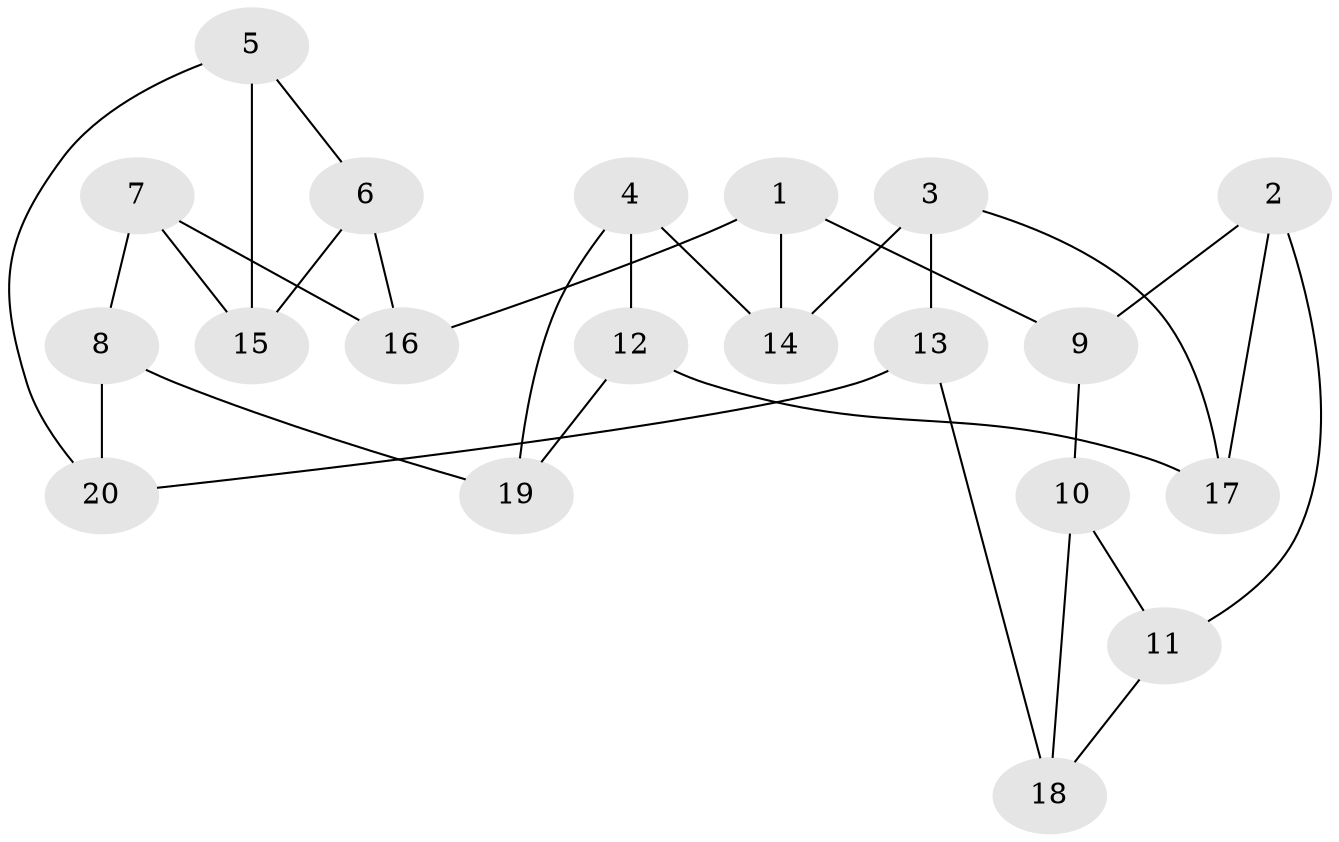 // Generated by graph-tools (version 1.1) at 2025/46/02/15/25 05:46:28]
// undirected, 20 vertices, 30 edges
graph export_dot {
graph [start="1"]
  node [color=gray90,style=filled];
  1;
  2;
  3;
  4;
  5;
  6;
  7;
  8;
  9;
  10;
  11;
  12;
  13;
  14;
  15;
  16;
  17;
  18;
  19;
  20;
  1 -- 9;
  1 -- 14;
  1 -- 16;
  2 -- 9;
  2 -- 17;
  2 -- 11;
  3 -- 17;
  3 -- 14;
  3 -- 13;
  4 -- 14;
  4 -- 19;
  4 -- 12;
  5 -- 6;
  5 -- 20;
  5 -- 15;
  6 -- 16;
  6 -- 15;
  7 -- 16;
  7 -- 8;
  7 -- 15;
  8 -- 20;
  8 -- 19;
  9 -- 10;
  10 -- 11;
  10 -- 18;
  11 -- 18;
  12 -- 17;
  12 -- 19;
  13 -- 20;
  13 -- 18;
}
